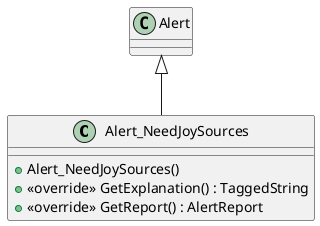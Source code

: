 @startuml
class Alert_NeedJoySources {
    + Alert_NeedJoySources()
    + <<override>> GetExplanation() : TaggedString
    + <<override>> GetReport() : AlertReport
}
Alert <|-- Alert_NeedJoySources
@enduml
